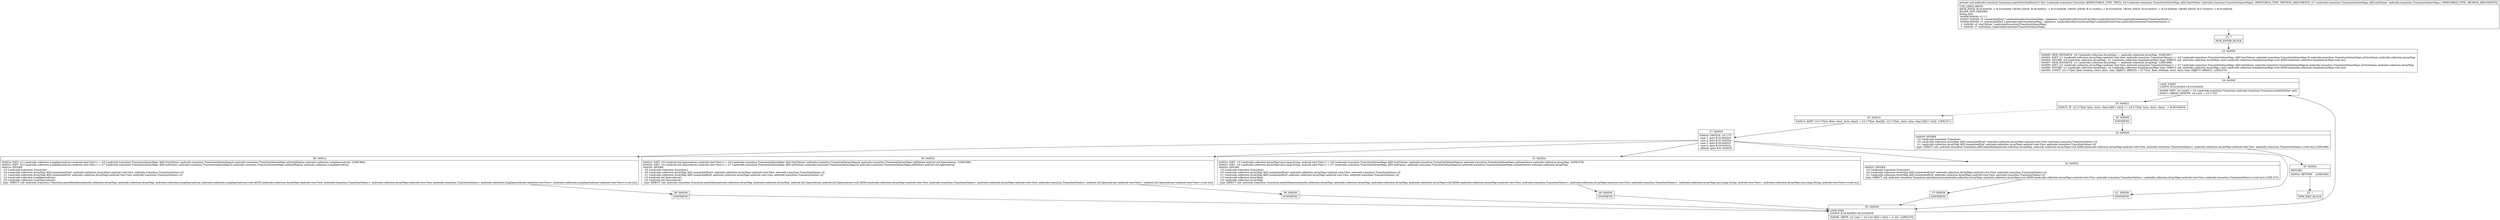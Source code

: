 digraph "CFG forandroidx.transition.Transition.matchStartAndEnd(Landroidx\/transition\/TransitionValuesMaps;Landroidx\/transition\/TransitionValuesMaps;)V" {
Node_21 [shape=record,label="{21\:\ ?|MTH_ENTER_BLOCK\l}"];
Node_23 [shape=record,label="{23\:\ 0x0000|0x0000: NEW_INSTANCE  (r0 I:androidx.collection.ArrayMap) =  androidx.collection.ArrayMap  (LINE:667)\l0x0002: IGET  (r1 I:androidx.collection.ArrayMap\<android.view.View, androidx.transition.TransitionValues\>) = (r6 I:androidx.transition.TransitionValuesMaps A[D('startValues' androidx.transition.TransitionValuesMaps)]) androidx.transition.TransitionValuesMaps.mViewValues androidx.collection.ArrayMap \l0x0004: INVOKE  (r0 I:androidx.collection.ArrayMap), (r1 I:androidx.collection.SimpleArrayMap) type: DIRECT call: androidx.collection.ArrayMap.\<init\>(androidx.collection.SimpleArrayMap):void A[MD:(androidx.collection.SimpleArrayMap):void (m)]\l0x0007: NEW_INSTANCE  (r1 I:androidx.collection.ArrayMap) =  androidx.collection.ArrayMap  (LINE:668)\l0x0009: IGET  (r2 I:androidx.collection.ArrayMap\<android.view.View, androidx.transition.TransitionValues\>) = (r7 I:androidx.transition.TransitionValuesMaps A[D('endValues' androidx.transition.TransitionValuesMaps)]) androidx.transition.TransitionValuesMaps.mViewValues androidx.collection.ArrayMap \l0x000b: INVOKE  (r1 I:androidx.collection.ArrayMap), (r2 I:androidx.collection.SimpleArrayMap) type: DIRECT call: androidx.collection.ArrayMap.\<init\>(androidx.collection.SimpleArrayMap):void A[MD:(androidx.collection.SimpleArrayMap):void (m)]\l0x000e: CONST  (r2 I:??[int, float, boolean, short, byte, char, OBJECT, ARRAY]) = (0 ??[int, float, boolean, short, byte, char, OBJECT, ARRAY])  (LINE:670)\l}"];
Node_24 [shape=record,label="{24\:\ 0x000f|LOOP_START\lLOOP:0: B:24:0x000f\-\>B:33:0x0036\l|0x000f: IGET  (r3 I:int[]) = (r5 I:androidx.transition.Transition) androidx.transition.Transition.mMatchOrder int[] \l0x0011: ARRAY_LENGTH  (r4 I:int) = (r3 I:??[]) \l}"];
Node_25 [shape=record,label="{25\:\ 0x0012|0x0012: IF  (r2 I:??[int, byte, short, char] A[D('i' int)]) \>= (r4 I:??[int, byte, short, char])  \-\> B:36:0x0039 \l}"];
Node_26 [shape=record,label="{26\:\ 0x0014|0x0014: AGET  (r3 I:??[int, float, short, byte, char]) = (r3 I:??[int, float][]), (r2 I:??[int, short, byte, char] A[D('i' int)])  (LINE:671)\l}"];
Node_27 [shape=record,label="{27\:\ 0x0016|0x0016: SWITCH  (r3 I:??)\l case 1: goto B:32:0x0032\l case 2: goto B:31:0x002a\l case 3: goto B:30:0x0022\l case 4: goto B:29:0x001a\l default: goto B:41:0x0036 \l}"];
Node_29 [shape=record,label="{29\:\ 0x001a|0x001a: IGET  (r3 I:androidx.collection.LongSparseArray\<android.view.View\>) = (r6 I:androidx.transition.TransitionValuesMaps A[D('startValues' androidx.transition.TransitionValuesMaps)]) androidx.transition.TransitionValuesMaps.mItemIdValues androidx.collection.LongSparseArray  (LINE:684)\l0x001c: IGET  (r4 I:androidx.collection.LongSparseArray\<android.view.View\>) = (r7 I:androidx.transition.TransitionValuesMaps A[D('endValues' androidx.transition.TransitionValuesMaps)]) androidx.transition.TransitionValuesMaps.mItemIdValues androidx.collection.LongSparseArray \l0x001e: INVOKE  \l  (r5 I:androidx.transition.Transition)\l  (r0 I:androidx.collection.ArrayMap A[D('unmatchedStart' androidx.collection.ArrayMap\<android.view.View, androidx.transition.TransitionValues\>)])\l  (r1 I:androidx.collection.ArrayMap A[D('unmatchedEnd' androidx.collection.ArrayMap\<android.view.View, androidx.transition.TransitionValues\>)])\l  (r3 I:androidx.collection.LongSparseArray)\l  (r4 I:androidx.collection.LongSparseArray)\l type: DIRECT call: androidx.transition.Transition.matchItemIds(androidx.collection.ArrayMap, androidx.collection.ArrayMap, androidx.collection.LongSparseArray, androidx.collection.LongSparseArray):void A[MD:(androidx.collection.ArrayMap\<android.view.View, androidx.transition.TransitionValues\>, androidx.collection.ArrayMap\<android.view.View, androidx.transition.TransitionValues\>, androidx.collection.LongSparseArray\<android.view.View\>, androidx.collection.LongSparseArray\<android.view.View\>):void (m)]\l}"];
Node_38 [shape=record,label="{38\:\ 0x0036|SYNTHETIC\l}"];
Node_33 [shape=record,label="{33\:\ 0x0036|LOOP_END\lLOOP:0: B:24:0x000f\-\>B:33:0x0036\l|0x0036: ARITH  (r2 I:int) = (r2 I:int A[D('i' int)]) + (1 int)  (LINE:670)\l}"];
Node_30 [shape=record,label="{30\:\ 0x0022|0x0022: IGET  (r3 I:android.util.SparseArray\<android.view.View\>) = (r6 I:androidx.transition.TransitionValuesMaps A[D('startValues' androidx.transition.TransitionValuesMaps)]) androidx.transition.TransitionValuesMaps.mIdValues android.util.SparseArray  (LINE:680)\l0x0024: IGET  (r4 I:android.util.SparseArray\<android.view.View\>) = (r7 I:androidx.transition.TransitionValuesMaps A[D('endValues' androidx.transition.TransitionValuesMaps)]) androidx.transition.TransitionValuesMaps.mIdValues android.util.SparseArray \l0x0026: INVOKE  \l  (r5 I:androidx.transition.Transition)\l  (r0 I:androidx.collection.ArrayMap A[D('unmatchedStart' androidx.collection.ArrayMap\<android.view.View, androidx.transition.TransitionValues\>)])\l  (r1 I:androidx.collection.ArrayMap A[D('unmatchedEnd' androidx.collection.ArrayMap\<android.view.View, androidx.transition.TransitionValues\>)])\l  (r3 I:android.util.SparseArray)\l  (r4 I:android.util.SparseArray)\l type: DIRECT call: androidx.transition.Transition.matchIds(androidx.collection.ArrayMap, androidx.collection.ArrayMap, android.util.SparseArray, android.util.SparseArray):void A[MD:(androidx.collection.ArrayMap\<android.view.View, androidx.transition.TransitionValues\>, androidx.collection.ArrayMap\<android.view.View, androidx.transition.TransitionValues\>, android.util.SparseArray\<android.view.View\>, android.util.SparseArray\<android.view.View\>):void (m)]\l}"];
Node_39 [shape=record,label="{39\:\ 0x0036|SYNTHETIC\l}"];
Node_31 [shape=record,label="{31\:\ 0x002a|0x002a: IGET  (r3 I:androidx.collection.ArrayMap\<java.lang.String, android.view.View\>) = (r6 I:androidx.transition.TransitionValuesMaps A[D('startValues' androidx.transition.TransitionValuesMaps)]) androidx.transition.TransitionValuesMaps.mNameValues androidx.collection.ArrayMap  (LINE:676)\l0x002c: IGET  (r4 I:androidx.collection.ArrayMap\<java.lang.String, android.view.View\>) = (r7 I:androidx.transition.TransitionValuesMaps A[D('endValues' androidx.transition.TransitionValuesMaps)]) androidx.transition.TransitionValuesMaps.mNameValues androidx.collection.ArrayMap \l0x002e: INVOKE  \l  (r5 I:androidx.transition.Transition)\l  (r0 I:androidx.collection.ArrayMap A[D('unmatchedStart' androidx.collection.ArrayMap\<android.view.View, androidx.transition.TransitionValues\>)])\l  (r1 I:androidx.collection.ArrayMap A[D('unmatchedEnd' androidx.collection.ArrayMap\<android.view.View, androidx.transition.TransitionValues\>)])\l  (r3 I:androidx.collection.ArrayMap)\l  (r4 I:androidx.collection.ArrayMap)\l type: DIRECT call: androidx.transition.Transition.matchNames(androidx.collection.ArrayMap, androidx.collection.ArrayMap, androidx.collection.ArrayMap, androidx.collection.ArrayMap):void A[MD:(androidx.collection.ArrayMap\<android.view.View, androidx.transition.TransitionValues\>, androidx.collection.ArrayMap\<android.view.View, androidx.transition.TransitionValues\>, androidx.collection.ArrayMap\<java.lang.String, android.view.View\>, androidx.collection.ArrayMap\<java.lang.String, android.view.View\>):void (m)]\l}"];
Node_40 [shape=record,label="{40\:\ 0x0036|SYNTHETIC\l}"];
Node_32 [shape=record,label="{32\:\ 0x0032|0x0032: INVOKE  \l  (r5 I:androidx.transition.Transition)\l  (r0 I:androidx.collection.ArrayMap A[D('unmatchedStart' androidx.collection.ArrayMap\<android.view.View, androidx.transition.TransitionValues\>)])\l  (r1 I:androidx.collection.ArrayMap A[D('unmatchedEnd' androidx.collection.ArrayMap\<android.view.View, androidx.transition.TransitionValues\>)])\l type: DIRECT call: androidx.transition.Transition.matchInstances(androidx.collection.ArrayMap, androidx.collection.ArrayMap):void A[MD:(androidx.collection.ArrayMap\<android.view.View, androidx.transition.TransitionValues\>, androidx.collection.ArrayMap\<android.view.View, androidx.transition.TransitionValues\>):void (m)] (LINE:673)\l}"];
Node_37 [shape=record,label="{37\:\ 0x0036|SYNTHETIC\l}"];
Node_41 [shape=record,label="{41\:\ 0x0036|SYNTHETIC\l}"];
Node_36 [shape=record,label="{36\:\ 0x0039|SYNTHETIC\l}"];
Node_34 [shape=record,label="{34\:\ 0x0039|0x0039: INVOKE  \l  (r5 I:androidx.transition.Transition)\l  (r0 I:androidx.collection.ArrayMap A[D('unmatchedStart' androidx.collection.ArrayMap\<android.view.View, androidx.transition.TransitionValues\>)])\l  (r1 I:androidx.collection.ArrayMap A[D('unmatchedEnd' androidx.collection.ArrayMap\<android.view.View, androidx.transition.TransitionValues\>)])\l type: DIRECT call: androidx.transition.Transition.addUnmatched(androidx.collection.ArrayMap, androidx.collection.ArrayMap):void A[MD:(androidx.collection.ArrayMap\<android.view.View, androidx.transition.TransitionValues\>, androidx.collection.ArrayMap\<android.view.View, androidx.transition.TransitionValues\>):void (m)] (LINE:689)\l}"];
Node_35 [shape=record,label="{35\:\ 0x003c|RETURN\l|0x003c: RETURN    (LINE:690)\l}"];
Node_22 [shape=record,label="{22\:\ ?|MTH_EXIT_BLOCK\l}"];
MethodNode[shape=record,label="{private void androidx.transition.Transition.matchStartAndEnd((r5 'this' I:androidx.transition.Transition A[IMMUTABLE_TYPE, THIS]), (r6 I:androidx.transition.TransitionValuesMaps A[D('startValues' androidx.transition.TransitionValuesMaps), IMMUTABLE_TYPE, METHOD_ARGUMENT]), (r7 I:androidx.transition.TransitionValuesMaps A[D('endValues' androidx.transition.TransitionValuesMaps), IMMUTABLE_TYPE, METHOD_ARGUMENT]))  | USE_LINES_HINTS\lBACK_EDGE: B:33:0x0036 \-\> B:24:0x000f, CROSS_EDGE: B:30:0x0022 \-\> B:33:0x0036, CROSS_EDGE: B:31:0x002a \-\> B:33:0x0036, CROSS_EDGE: B:32:0x0032 \-\> B:33:0x0036, CROSS_EDGE: B:27:0x0016 \-\> B:33:0x0036\lINLINE_NOT_NEEDED\lDebug Info:\l  0x000f\-0x0039: r2 'i' I\l  0x0007\-0x0049: r0 'unmatchedStart' Landroidx\/collection\/ArrayMap;, signature: Landroidx\/collection\/ArrayMap\<Landroid\/view\/View;Landroidx\/transition\/TransitionValues;\>;\l  0x000e\-0x0049: r1 'unmatchedEnd' Landroidx\/collection\/ArrayMap;, signature: Landroidx\/collection\/ArrayMap\<Landroid\/view\/View;Landroidx\/transition\/TransitionValues;\>;\l  \-1 \-0x0049: r6 'startValues' Landroidx\/transition\/TransitionValuesMaps;\l  \-1 \-0x0049: r7 'endValues' Landroidx\/transition\/TransitionValuesMaps;\l}"];
MethodNode -> Node_21;Node_21 -> Node_23;
Node_23 -> Node_24;
Node_24 -> Node_25;
Node_25 -> Node_26[style=dashed];
Node_25 -> Node_36;
Node_26 -> Node_27;
Node_27 -> Node_29;
Node_27 -> Node_30;
Node_27 -> Node_31;
Node_27 -> Node_32;
Node_27 -> Node_41;
Node_29 -> Node_38;
Node_38 -> Node_33;
Node_33 -> Node_24;
Node_30 -> Node_39;
Node_39 -> Node_33;
Node_31 -> Node_40;
Node_40 -> Node_33;
Node_32 -> Node_37;
Node_37 -> Node_33;
Node_41 -> Node_33;
Node_36 -> Node_34;
Node_34 -> Node_35;
Node_35 -> Node_22;
}

